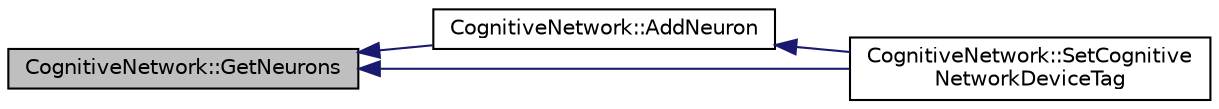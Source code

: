 digraph "CognitiveNetwork::GetNeurons"
{
  edge [fontname="Helvetica",fontsize="10",labelfontname="Helvetica",labelfontsize="10"];
  node [fontname="Helvetica",fontsize="10",shape=record];
  rankdir="LR";
  Node1 [label="CognitiveNetwork::GetNeurons",height=0.2,width=0.4,color="black", fillcolor="grey75", style="filled", fontcolor="black"];
  Node1 -> Node2 [dir="back",color="midnightblue",fontsize="10",style="solid",fontname="Helvetica"];
  Node2 [label="CognitiveNetwork::AddNeuron",height=0.2,width=0.4,color="black", fillcolor="white", style="filled",URL="$class_cognitive_network.html#aa2417f0b0692f7f16f3d2dbdb255222e"];
  Node2 -> Node3 [dir="back",color="midnightblue",fontsize="10",style="solid",fontname="Helvetica"];
  Node3 [label="CognitiveNetwork::SetCognitive\lNetworkDeviceTag",height=0.2,width=0.4,color="black", fillcolor="white", style="filled",URL="$class_cognitive_network.html#adaeb821899e35970f1f590dc4d2a7e78"];
  Node1 -> Node3 [dir="back",color="midnightblue",fontsize="10",style="solid",fontname="Helvetica"];
}
